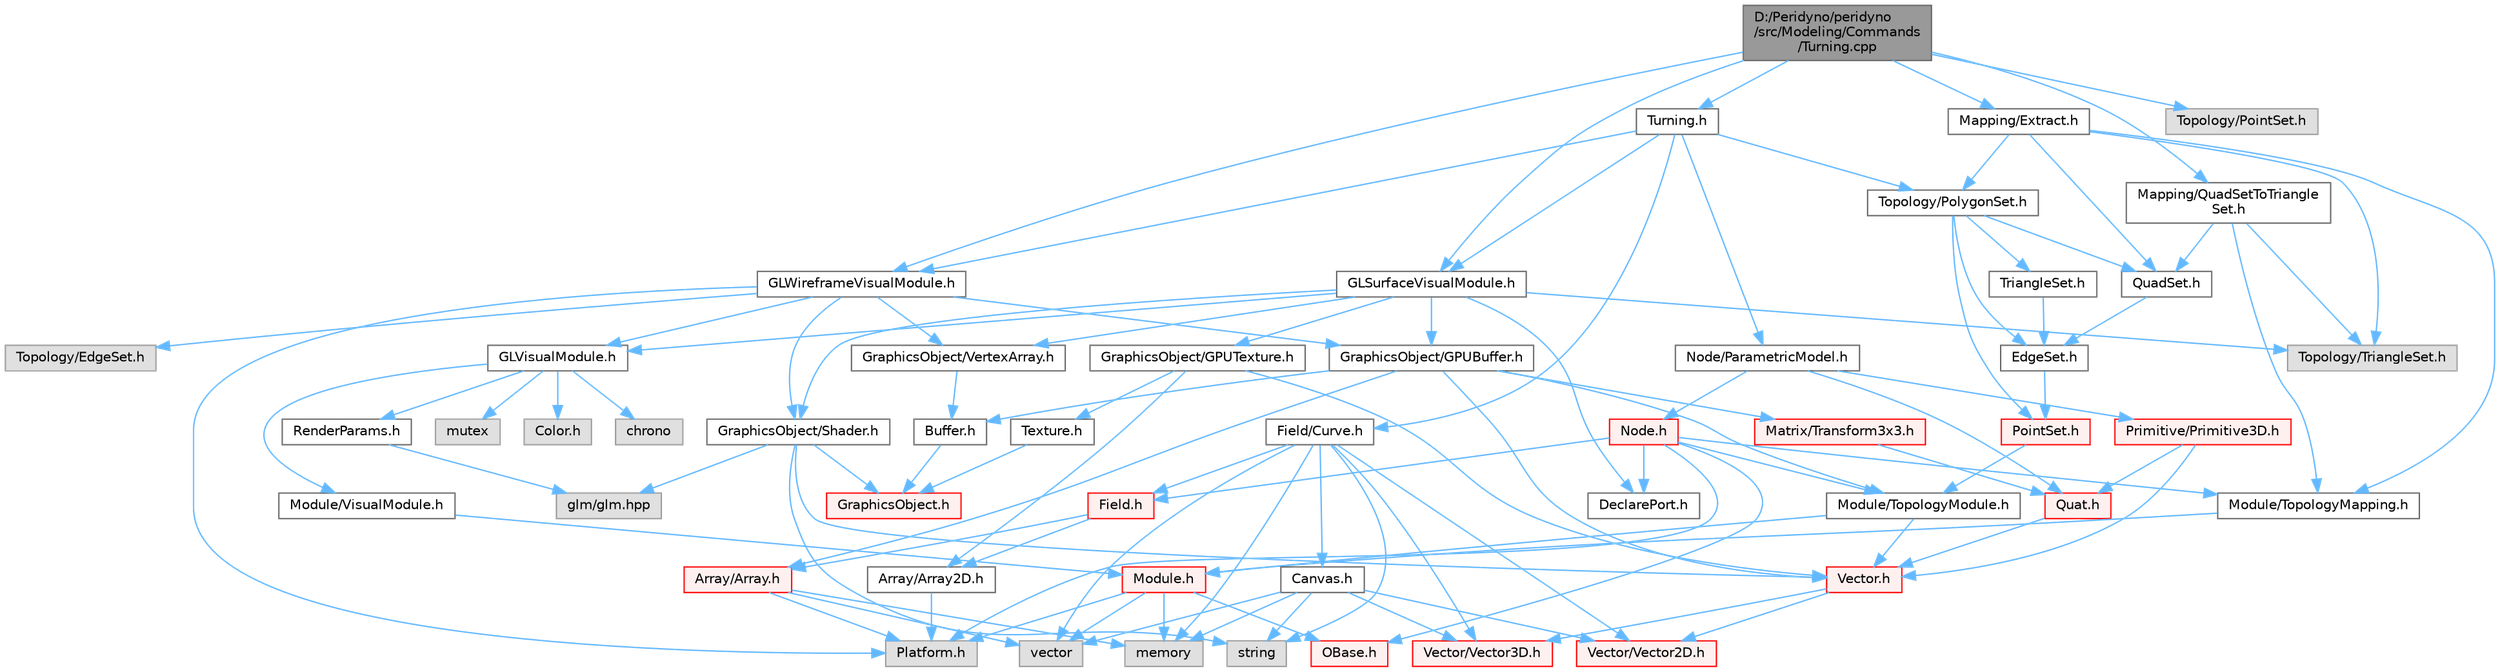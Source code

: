 digraph "D:/Peridyno/peridyno/src/Modeling/Commands/Turning.cpp"
{
 // LATEX_PDF_SIZE
  bgcolor="transparent";
  edge [fontname=Helvetica,fontsize=10,labelfontname=Helvetica,labelfontsize=10];
  node [fontname=Helvetica,fontsize=10,shape=box,height=0.2,width=0.4];
  Node1 [id="Node000001",label="D:/Peridyno/peridyno\l/src/Modeling/Commands\l/Turning.cpp",height=0.2,width=0.4,color="gray40", fillcolor="grey60", style="filled", fontcolor="black",tooltip=" "];
  Node1 -> Node2 [id="edge1_Node000001_Node000002",color="steelblue1",style="solid",tooltip=" "];
  Node2 [id="Node000002",label="Turning.h",height=0.2,width=0.4,color="grey40", fillcolor="white", style="filled",URL="$_turning_8h.html",tooltip=" "];
  Node2 -> Node3 [id="edge2_Node000002_Node000003",color="steelblue1",style="solid",tooltip=" "];
  Node3 [id="Node000003",label="Node/ParametricModel.h",height=0.2,width=0.4,color="grey40", fillcolor="white", style="filled",URL="$_parametric_model_8h.html",tooltip=" "];
  Node3 -> Node4 [id="edge3_Node000003_Node000004",color="steelblue1",style="solid",tooltip=" "];
  Node4 [id="Node000004",label="Node.h",height=0.2,width=0.4,color="red", fillcolor="#FFF0F0", style="filled",URL="$_node_8h.html",tooltip=" "];
  Node4 -> Node5 [id="edge4_Node000004_Node000005",color="steelblue1",style="solid",tooltip=" "];
  Node5 [id="Node000005",label="OBase.h",height=0.2,width=0.4,color="red", fillcolor="#FFF0F0", style="filled",URL="$_o_base_8h.html",tooltip=" "];
  Node4 -> Node17 [id="edge5_Node000004_Node000017",color="steelblue1",style="solid",tooltip=" "];
  Node17 [id="Node000017",label="Field.h",height=0.2,width=0.4,color="red", fillcolor="#FFF0F0", style="filled",URL="$_field_8h.html",tooltip=" "];
  Node17 -> Node20 [id="edge6_Node000017_Node000020",color="steelblue1",style="solid",tooltip=" "];
  Node20 [id="Node000020",label="Array/Array.h",height=0.2,width=0.4,color="red", fillcolor="#FFF0F0", style="filled",URL="$_array_8h.html",tooltip=" "];
  Node20 -> Node8 [id="edge7_Node000020_Node000008",color="steelblue1",style="solid",tooltip=" "];
  Node8 [id="Node000008",label="Platform.h",height=0.2,width=0.4,color="grey60", fillcolor="#E0E0E0", style="filled",tooltip=" "];
  Node20 -> Node22 [id="edge8_Node000020_Node000022",color="steelblue1",style="solid",tooltip=" "];
  Node22 [id="Node000022",label="vector",height=0.2,width=0.4,color="grey60", fillcolor="#E0E0E0", style="filled",tooltip=" "];
  Node20 -> Node24 [id="edge9_Node000020_Node000024",color="steelblue1",style="solid",tooltip=" "];
  Node24 [id="Node000024",label="memory",height=0.2,width=0.4,color="grey60", fillcolor="#E0E0E0", style="filled",tooltip=" "];
  Node17 -> Node26 [id="edge10_Node000017_Node000026",color="steelblue1",style="solid",tooltip=" "];
  Node26 [id="Node000026",label="Array/Array2D.h",height=0.2,width=0.4,color="grey40", fillcolor="white", style="filled",URL="$_array2_d_8h.html",tooltip=" "];
  Node26 -> Node8 [id="edge11_Node000026_Node000008",color="steelblue1",style="solid",tooltip=" "];
  Node4 -> Node8 [id="edge12_Node000004_Node000008",color="steelblue1",style="solid",tooltip=" "];
  Node4 -> Node70 [id="edge13_Node000004_Node000070",color="steelblue1",style="solid",tooltip=" "];
  Node70 [id="Node000070",label="DeclarePort.h",height=0.2,width=0.4,color="grey40", fillcolor="white", style="filled",URL="$_declare_port_8h.html",tooltip=" "];
  Node4 -> Node72 [id="edge14_Node000004_Node000072",color="steelblue1",style="solid",tooltip=" "];
  Node72 [id="Node000072",label="Module/TopologyModule.h",height=0.2,width=0.4,color="grey40", fillcolor="white", style="filled",URL="$_topology_module_8h.html",tooltip=" "];
  Node72 -> Node33 [id="edge15_Node000072_Node000033",color="steelblue1",style="solid",tooltip=" "];
  Node33 [id="Node000033",label="Vector.h",height=0.2,width=0.4,color="red", fillcolor="#FFF0F0", style="filled",URL="$_vector_8h.html",tooltip=" "];
  Node33 -> Node34 [id="edge16_Node000033_Node000034",color="steelblue1",style="solid",tooltip=" "];
  Node34 [id="Node000034",label="Vector/Vector2D.h",height=0.2,width=0.4,color="red", fillcolor="#FFF0F0", style="filled",URL="$_vector2_d_8h.html",tooltip=" "];
  Node33 -> Node40 [id="edge17_Node000033_Node000040",color="steelblue1",style="solid",tooltip=" "];
  Node40 [id="Node000040",label="Vector/Vector3D.h",height=0.2,width=0.4,color="red", fillcolor="#FFF0F0", style="filled",URL="$_vector3_d_8h.html",tooltip=" "];
  Node72 -> Node73 [id="edge18_Node000072_Node000073",color="steelblue1",style="solid",tooltip=" "];
  Node73 [id="Node000073",label="Module.h",height=0.2,width=0.4,color="red", fillcolor="#FFF0F0", style="filled",URL="$_module_8h.html",tooltip=" "];
  Node73 -> Node8 [id="edge19_Node000073_Node000008",color="steelblue1",style="solid",tooltip=" "];
  Node73 -> Node24 [id="edge20_Node000073_Node000024",color="steelblue1",style="solid",tooltip=" "];
  Node73 -> Node22 [id="edge21_Node000073_Node000022",color="steelblue1",style="solid",tooltip=" "];
  Node73 -> Node5 [id="edge22_Node000073_Node000005",color="steelblue1",style="solid",tooltip=" "];
  Node4 -> Node93 [id="edge23_Node000004_Node000093",color="steelblue1",style="solid",tooltip=" "];
  Node93 [id="Node000093",label="Module/TopologyMapping.h",height=0.2,width=0.4,color="grey40", fillcolor="white", style="filled",URL="$_topology_mapping_8h.html",tooltip=" "];
  Node93 -> Node73 [id="edge24_Node000093_Node000073",color="steelblue1",style="solid",tooltip=" "];
  Node3 -> Node64 [id="edge25_Node000003_Node000064",color="steelblue1",style="solid",tooltip=" "];
  Node64 [id="Node000064",label="Quat.h",height=0.2,width=0.4,color="red", fillcolor="#FFF0F0", style="filled",URL="$_quat_8h.html",tooltip="Implementation of quaternion."];
  Node64 -> Node33 [id="edge26_Node000064_Node000033",color="steelblue1",style="solid",tooltip=" "];
  Node3 -> Node97 [id="edge27_Node000003_Node000097",color="steelblue1",style="solid",tooltip=" "];
  Node97 [id="Node000097",label="Primitive/Primitive3D.h",height=0.2,width=0.4,color="red", fillcolor="#FFF0F0", style="filled",URL="$_primitive3_d_8h.html",tooltip=" "];
  Node97 -> Node33 [id="edge28_Node000097_Node000033",color="steelblue1",style="solid",tooltip=" "];
  Node97 -> Node64 [id="edge29_Node000097_Node000064",color="steelblue1",style="solid",tooltip=" "];
  Node2 -> Node101 [id="edge30_Node000002_Node000101",color="steelblue1",style="solid",tooltip=" "];
  Node101 [id="Node000101",label="GLSurfaceVisualModule.h",height=0.2,width=0.4,color="grey40", fillcolor="white", style="filled",URL="$_g_l_surface_visual_module_8h.html",tooltip=" "];
  Node101 -> Node70 [id="edge31_Node000101_Node000070",color="steelblue1",style="solid",tooltip=" "];
  Node101 -> Node102 [id="edge32_Node000101_Node000102",color="steelblue1",style="solid",tooltip=" "];
  Node102 [id="Node000102",label="Topology/TriangleSet.h",height=0.2,width=0.4,color="grey60", fillcolor="#E0E0E0", style="filled",tooltip=" "];
  Node101 -> Node103 [id="edge33_Node000101_Node000103",color="steelblue1",style="solid",tooltip=" "];
  Node103 [id="Node000103",label="GLVisualModule.h",height=0.2,width=0.4,color="grey40", fillcolor="white", style="filled",URL="$_g_l_visual_module_8h.html",tooltip=" "];
  Node103 -> Node104 [id="edge34_Node000103_Node000104",color="steelblue1",style="solid",tooltip=" "];
  Node104 [id="Node000104",label="chrono",height=0.2,width=0.4,color="grey60", fillcolor="#E0E0E0", style="filled",tooltip=" "];
  Node103 -> Node75 [id="edge35_Node000103_Node000075",color="steelblue1",style="solid",tooltip=" "];
  Node75 [id="Node000075",label="mutex",height=0.2,width=0.4,color="grey60", fillcolor="#E0E0E0", style="filled",tooltip=" "];
  Node103 -> Node105 [id="edge36_Node000103_Node000105",color="steelblue1",style="solid",tooltip=" "];
  Node105 [id="Node000105",label="Module/VisualModule.h",height=0.2,width=0.4,color="grey40", fillcolor="white", style="filled",URL="$_visual_module_8h.html",tooltip=" "];
  Node105 -> Node73 [id="edge37_Node000105_Node000073",color="steelblue1",style="solid",tooltip=" "];
  Node103 -> Node106 [id="edge38_Node000103_Node000106",color="steelblue1",style="solid",tooltip=" "];
  Node106 [id="Node000106",label="Color.h",height=0.2,width=0.4,color="grey60", fillcolor="#E0E0E0", style="filled",tooltip=" "];
  Node103 -> Node107 [id="edge39_Node000103_Node000107",color="steelblue1",style="solid",tooltip=" "];
  Node107 [id="Node000107",label="RenderParams.h",height=0.2,width=0.4,color="grey40", fillcolor="white", style="filled",URL="$_render_params_8h.html",tooltip=" "];
  Node107 -> Node68 [id="edge40_Node000107_Node000068",color="steelblue1",style="solid",tooltip=" "];
  Node68 [id="Node000068",label="glm/glm.hpp",height=0.2,width=0.4,color="grey60", fillcolor="#E0E0E0", style="filled",tooltip=" "];
  Node101 -> Node108 [id="edge41_Node000101_Node000108",color="steelblue1",style="solid",tooltip=" "];
  Node108 [id="Node000108",label="GraphicsObject/GPUBuffer.h",height=0.2,width=0.4,color="grey40", fillcolor="white", style="filled",URL="$_g_p_u_buffer_8h.html",tooltip=" "];
  Node108 -> Node109 [id="edge42_Node000108_Node000109",color="steelblue1",style="solid",tooltip=" "];
  Node109 [id="Node000109",label="Buffer.h",height=0.2,width=0.4,color="grey40", fillcolor="white", style="filled",URL="$_buffer_8h.html",tooltip=" "];
  Node109 -> Node110 [id="edge43_Node000109_Node000110",color="steelblue1",style="solid",tooltip=" "];
  Node110 [id="Node000110",label="GraphicsObject.h",height=0.2,width=0.4,color="red", fillcolor="#FFF0F0", style="filled",URL="$_graphics_object_8h.html",tooltip=" "];
  Node108 -> Node20 [id="edge44_Node000108_Node000020",color="steelblue1",style="solid",tooltip=" "];
  Node108 -> Node33 [id="edge45_Node000108_Node000033",color="steelblue1",style="solid",tooltip=" "];
  Node108 -> Node63 [id="edge46_Node000108_Node000063",color="steelblue1",style="solid",tooltip=" "];
  Node63 [id="Node000063",label="Matrix/Transform3x3.h",height=0.2,width=0.4,color="red", fillcolor="#FFF0F0", style="filled",URL="$_transform3x3_8h.html",tooltip=" "];
  Node63 -> Node64 [id="edge47_Node000063_Node000064",color="steelblue1",style="solid",tooltip=" "];
  Node108 -> Node72 [id="edge48_Node000108_Node000072",color="steelblue1",style="solid",tooltip=" "];
  Node101 -> Node111 [id="edge49_Node000101_Node000111",color="steelblue1",style="solid",tooltip=" "];
  Node111 [id="Node000111",label="GraphicsObject/GPUTexture.h",height=0.2,width=0.4,color="grey40", fillcolor="white", style="filled",URL="$_g_p_u_texture_8h.html",tooltip=" "];
  Node111 -> Node112 [id="edge50_Node000111_Node000112",color="steelblue1",style="solid",tooltip=" "];
  Node112 [id="Node000112",label="Texture.h",height=0.2,width=0.4,color="grey40", fillcolor="white", style="filled",URL="$_texture_8h.html",tooltip=" "];
  Node112 -> Node110 [id="edge51_Node000112_Node000110",color="steelblue1",style="solid",tooltip=" "];
  Node111 -> Node33 [id="edge52_Node000111_Node000033",color="steelblue1",style="solid",tooltip=" "];
  Node111 -> Node26 [id="edge53_Node000111_Node000026",color="steelblue1",style="solid",tooltip=" "];
  Node101 -> Node113 [id="edge54_Node000101_Node000113",color="steelblue1",style="solid",tooltip=" "];
  Node113 [id="Node000113",label="GraphicsObject/VertexArray.h",height=0.2,width=0.4,color="grey40", fillcolor="white", style="filled",URL="$_vertex_array_8h.html",tooltip=" "];
  Node113 -> Node109 [id="edge55_Node000113_Node000109",color="steelblue1",style="solid",tooltip=" "];
  Node101 -> Node114 [id="edge56_Node000101_Node000114",color="steelblue1",style="solid",tooltip=" "];
  Node114 [id="Node000114",label="GraphicsObject/Shader.h",height=0.2,width=0.4,color="grey40", fillcolor="white", style="filled",URL="$_shader_8h.html",tooltip=" "];
  Node114 -> Node110 [id="edge57_Node000114_Node000110",color="steelblue1",style="solid",tooltip=" "];
  Node114 -> Node11 [id="edge58_Node000114_Node000011",color="steelblue1",style="solid",tooltip=" "];
  Node11 [id="Node000011",label="string",height=0.2,width=0.4,color="grey60", fillcolor="#E0E0E0", style="filled",tooltip=" "];
  Node114 -> Node33 [id="edge59_Node000114_Node000033",color="steelblue1",style="solid",tooltip=" "];
  Node114 -> Node68 [id="edge60_Node000114_Node000068",color="steelblue1",style="solid",tooltip=" "];
  Node2 -> Node115 [id="edge61_Node000002_Node000115",color="steelblue1",style="solid",tooltip=" "];
  Node115 [id="Node000115",label="GLWireframeVisualModule.h",height=0.2,width=0.4,color="grey40", fillcolor="white", style="filled",URL="$_g_l_wireframe_visual_module_8h.html",tooltip=" "];
  Node115 -> Node8 [id="edge62_Node000115_Node000008",color="steelblue1",style="solid",tooltip=" "];
  Node115 -> Node116 [id="edge63_Node000115_Node000116",color="steelblue1",style="solid",tooltip=" "];
  Node116 [id="Node000116",label="Topology/EdgeSet.h",height=0.2,width=0.4,color="grey60", fillcolor="#E0E0E0", style="filled",tooltip=" "];
  Node115 -> Node103 [id="edge64_Node000115_Node000103",color="steelblue1",style="solid",tooltip=" "];
  Node115 -> Node108 [id="edge65_Node000115_Node000108",color="steelblue1",style="solid",tooltip=" "];
  Node115 -> Node113 [id="edge66_Node000115_Node000113",color="steelblue1",style="solid",tooltip=" "];
  Node115 -> Node114 [id="edge67_Node000115_Node000114",color="steelblue1",style="solid",tooltip=" "];
  Node2 -> Node117 [id="edge68_Node000002_Node000117",color="steelblue1",style="solid",tooltip=" "];
  Node117 [id="Node000117",label="Topology/PolygonSet.h",height=0.2,width=0.4,color="grey40", fillcolor="white", style="filled",URL="$_polygon_set_8h.html",tooltip=" "];
  Node117 -> Node118 [id="edge69_Node000117_Node000118",color="steelblue1",style="solid",tooltip=" "];
  Node118 [id="Node000118",label="PointSet.h",height=0.2,width=0.4,color="red", fillcolor="#FFF0F0", style="filled",URL="$_cuda_2_topology_2_point_set_8h.html",tooltip=" "];
  Node118 -> Node72 [id="edge70_Node000118_Node000072",color="steelblue1",style="solid",tooltip=" "];
  Node117 -> Node120 [id="edge71_Node000117_Node000120",color="steelblue1",style="solid",tooltip=" "];
  Node120 [id="Node000120",label="EdgeSet.h",height=0.2,width=0.4,color="grey40", fillcolor="white", style="filled",URL="$_cuda_2_topology_2_edge_set_8h.html",tooltip=" "];
  Node120 -> Node118 [id="edge72_Node000120_Node000118",color="steelblue1",style="solid",tooltip=" "];
  Node117 -> Node121 [id="edge73_Node000117_Node000121",color="steelblue1",style="solid",tooltip=" "];
  Node121 [id="Node000121",label="TriangleSet.h",height=0.2,width=0.4,color="grey40", fillcolor="white", style="filled",URL="$_cuda_2_topology_2_triangle_set_8h.html",tooltip=" "];
  Node121 -> Node120 [id="edge74_Node000121_Node000120",color="steelblue1",style="solid",tooltip=" "];
  Node117 -> Node122 [id="edge75_Node000117_Node000122",color="steelblue1",style="solid",tooltip=" "];
  Node122 [id="Node000122",label="QuadSet.h",height=0.2,width=0.4,color="grey40", fillcolor="white", style="filled",URL="$_quad_set_8h.html",tooltip=" "];
  Node122 -> Node120 [id="edge76_Node000122_Node000120",color="steelblue1",style="solid",tooltip=" "];
  Node2 -> Node123 [id="edge77_Node000002_Node000123",color="steelblue1",style="solid",tooltip=" "];
  Node123 [id="Node000123",label="Field/Curve.h",height=0.2,width=0.4,color="grey40", fillcolor="white", style="filled",URL="$_curve_8h.html",tooltip=" "];
  Node123 -> Node22 [id="edge78_Node000123_Node000022",color="steelblue1",style="solid",tooltip=" "];
  Node123 -> Node24 [id="edge79_Node000123_Node000024",color="steelblue1",style="solid",tooltip=" "];
  Node123 -> Node11 [id="edge80_Node000123_Node000011",color="steelblue1",style="solid",tooltip=" "];
  Node123 -> Node34 [id="edge81_Node000123_Node000034",color="steelblue1",style="solid",tooltip=" "];
  Node123 -> Node40 [id="edge82_Node000123_Node000040",color="steelblue1",style="solid",tooltip=" "];
  Node123 -> Node17 [id="edge83_Node000123_Node000017",color="steelblue1",style="solid",tooltip=" "];
  Node123 -> Node124 [id="edge84_Node000123_Node000124",color="steelblue1",style="solid",tooltip=" "];
  Node124 [id="Node000124",label="Canvas.h",height=0.2,width=0.4,color="grey40", fillcolor="white", style="filled",URL="$_canvas_8h.html",tooltip=" "];
  Node124 -> Node22 [id="edge85_Node000124_Node000022",color="steelblue1",style="solid",tooltip=" "];
  Node124 -> Node24 [id="edge86_Node000124_Node000024",color="steelblue1",style="solid",tooltip=" "];
  Node124 -> Node11 [id="edge87_Node000124_Node000011",color="steelblue1",style="solid",tooltip=" "];
  Node124 -> Node34 [id="edge88_Node000124_Node000034",color="steelblue1",style="solid",tooltip=" "];
  Node124 -> Node40 [id="edge89_Node000124_Node000040",color="steelblue1",style="solid",tooltip=" "];
  Node1 -> Node125 [id="edge90_Node000001_Node000125",color="steelblue1",style="solid",tooltip=" "];
  Node125 [id="Node000125",label="Topology/PointSet.h",height=0.2,width=0.4,color="grey60", fillcolor="#E0E0E0", style="filled",tooltip=" "];
  Node1 -> Node101 [id="edge91_Node000001_Node000101",color="steelblue1",style="solid",tooltip=" "];
  Node1 -> Node115 [id="edge92_Node000001_Node000115",color="steelblue1",style="solid",tooltip=" "];
  Node1 -> Node126 [id="edge93_Node000001_Node000126",color="steelblue1",style="solid",tooltip=" "];
  Node126 [id="Node000126",label="Mapping/QuadSetToTriangle\lSet.h",height=0.2,width=0.4,color="grey40", fillcolor="white", style="filled",URL="$_quad_set_to_triangle_set_8h.html",tooltip=" "];
  Node126 -> Node93 [id="edge94_Node000126_Node000093",color="steelblue1",style="solid",tooltip=" "];
  Node126 -> Node122 [id="edge95_Node000126_Node000122",color="steelblue1",style="solid",tooltip=" "];
  Node126 -> Node102 [id="edge96_Node000126_Node000102",color="steelblue1",style="solid",tooltip=" "];
  Node1 -> Node127 [id="edge97_Node000001_Node000127",color="steelblue1",style="solid",tooltip=" "];
  Node127 [id="Node000127",label="Mapping/Extract.h",height=0.2,width=0.4,color="grey40", fillcolor="white", style="filled",URL="$_extract_8h.html",tooltip=" "];
  Node127 -> Node93 [id="edge98_Node000127_Node000093",color="steelblue1",style="solid",tooltip=" "];
  Node127 -> Node102 [id="edge99_Node000127_Node000102",color="steelblue1",style="solid",tooltip=" "];
  Node127 -> Node122 [id="edge100_Node000127_Node000122",color="steelblue1",style="solid",tooltip=" "];
  Node127 -> Node117 [id="edge101_Node000127_Node000117",color="steelblue1",style="solid",tooltip=" "];
}

